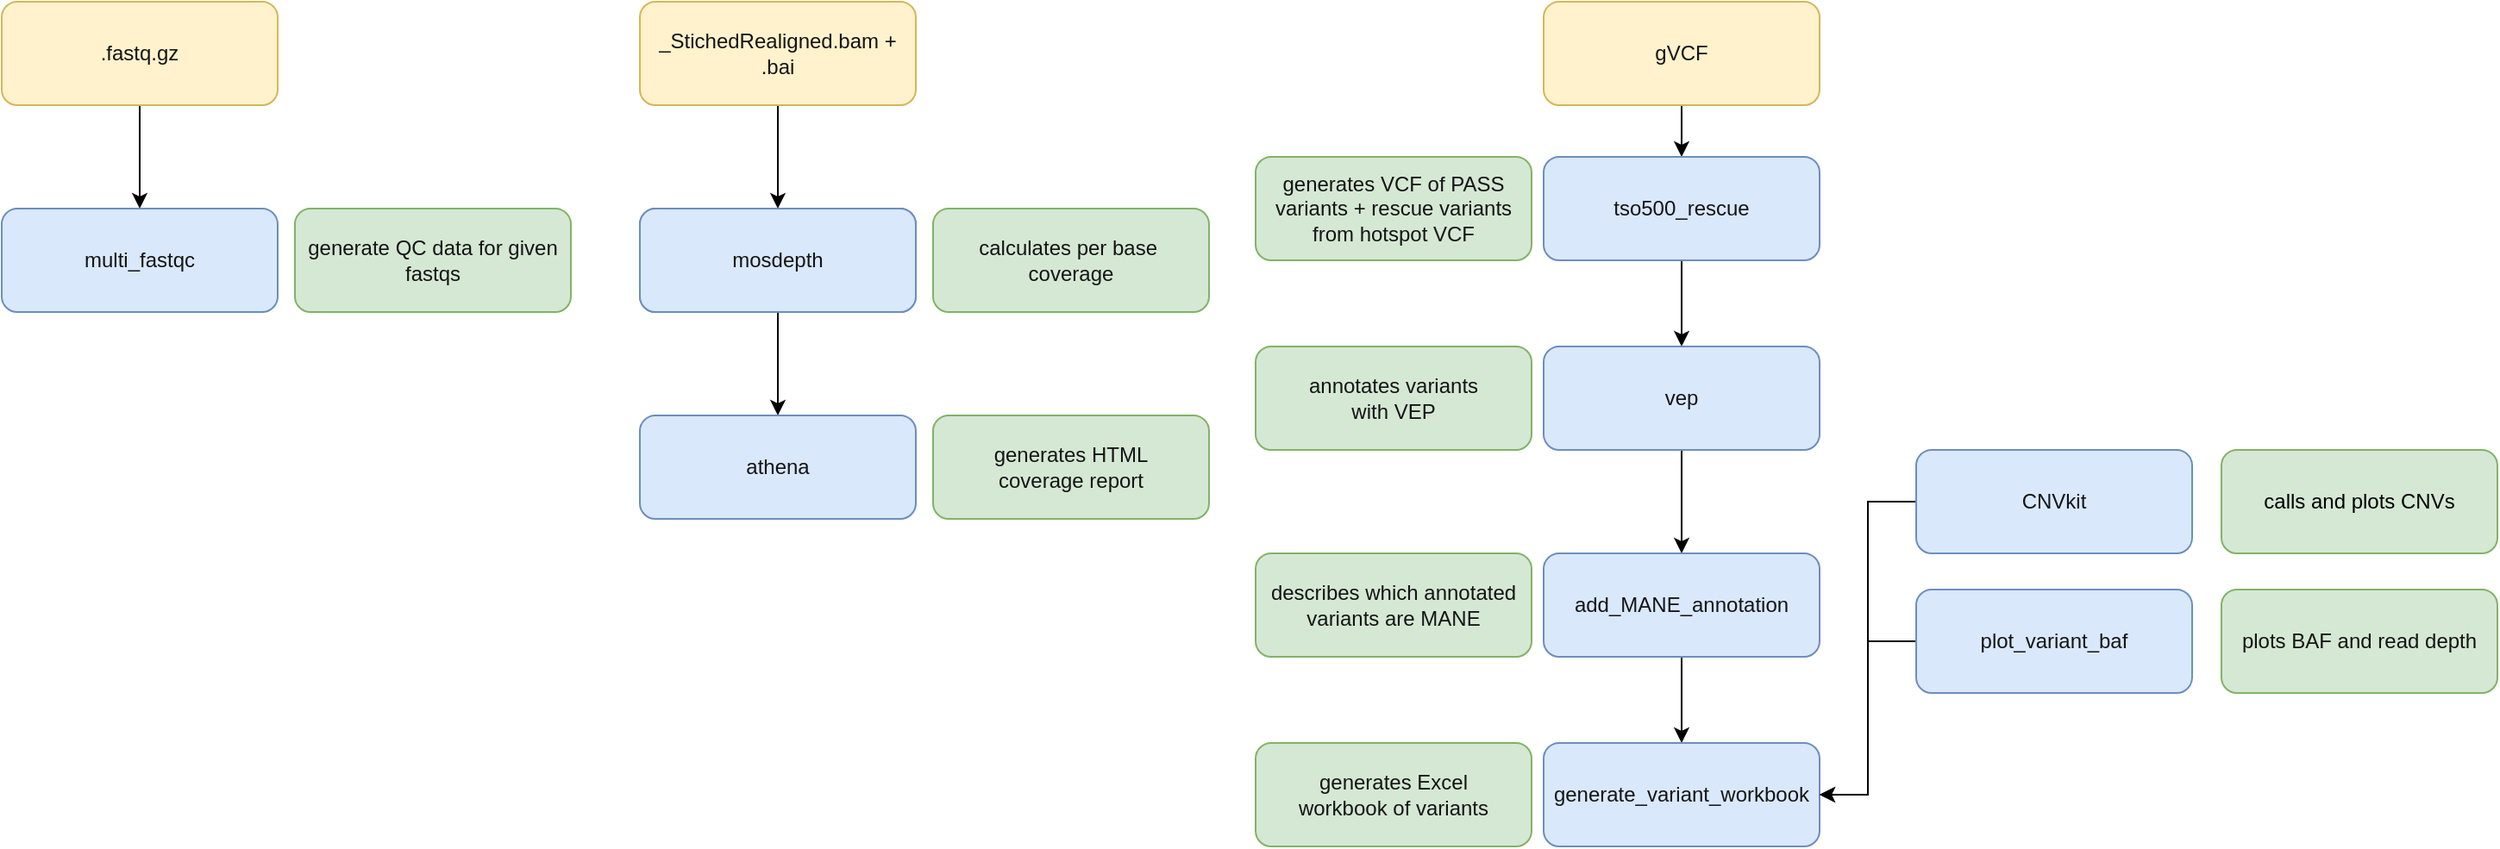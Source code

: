 <mxfile version="21.6.8" type="device">
  <diagram id="PSDq3CyHMtxt2TW0u1TF" name="Page-1">
    <mxGraphModel dx="1687" dy="854" grid="1" gridSize="10" guides="1" tooltips="1" connect="1" arrows="1" fold="1" page="1" pageScale="1" pageWidth="1700" pageHeight="1100" math="0" shadow="0">
      <root>
        <mxCell id="0" />
        <mxCell id="1" parent="0" />
        <mxCell id="5" value="" style="edgeStyle=none;html=1;fontColor=#141414;" parent="1" source="2" target="4" edge="1">
          <mxGeometry relative="1" as="geometry" />
        </mxCell>
        <mxCell id="2" value="_StichedRealigned.bam + .bai" style="rounded=1;whiteSpace=wrap;html=1;fillColor=#fff2cc;strokeColor=#d6b656;fontColor=#141414;" parent="1" vertex="1">
          <mxGeometry x="370" y="80" width="160" height="60" as="geometry" />
        </mxCell>
        <mxCell id="Kgg95P8LZzUQBvcJKJBw-30" value="" style="edgeStyle=orthogonalEdgeStyle;rounded=0;orthogonalLoop=1;jettySize=auto;html=1;" edge="1" parent="1" source="3" target="6">
          <mxGeometry relative="1" as="geometry" />
        </mxCell>
        <mxCell id="3" value="gVCF" style="rounded=1;whiteSpace=wrap;html=1;fillColor=#fff2cc;strokeColor=#d6b656;fontColor=#141414;" parent="1" vertex="1">
          <mxGeometry x="894" y="80" width="160" height="60" as="geometry" />
        </mxCell>
        <mxCell id="13" value="" style="edgeStyle=none;html=1;fontColor=#141414;" parent="1" source="4" target="7" edge="1">
          <mxGeometry relative="1" as="geometry" />
        </mxCell>
        <mxCell id="4" value="&lt;font color=&quot;#141414&quot;&gt;mosdepth&lt;/font&gt;" style="rounded=1;whiteSpace=wrap;html=1;fillColor=#dae8fc;strokeColor=#6c8ebf;" parent="1" vertex="1">
          <mxGeometry x="370" y="200" width="160" height="60" as="geometry" />
        </mxCell>
        <mxCell id="11" value="" style="edgeStyle=none;html=1;fontColor=#141414;" parent="1" source="6" target="8" edge="1">
          <mxGeometry relative="1" as="geometry" />
        </mxCell>
        <mxCell id="6" value="&lt;font color=&quot;#141414&quot;&gt;tso500_rescue&lt;/font&gt;" style="rounded=1;whiteSpace=wrap;html=1;fillColor=#dae8fc;strokeColor=#6c8ebf;" parent="1" vertex="1">
          <mxGeometry x="894" y="170" width="160" height="60" as="geometry" />
        </mxCell>
        <mxCell id="7" value="&lt;font color=&quot;#141414&quot;&gt;athena&lt;/font&gt;" style="rounded=1;whiteSpace=wrap;html=1;fillColor=#dae8fc;strokeColor=#6c8ebf;" parent="1" vertex="1">
          <mxGeometry x="370" y="320" width="160" height="60" as="geometry" />
        </mxCell>
        <mxCell id="12" value="" style="edgeStyle=none;html=1;fontColor=#141414;" parent="1" target="9" edge="1">
          <mxGeometry relative="1" as="geometry">
            <mxPoint x="974" y="460" as="sourcePoint" />
            <Array as="points" />
          </mxGeometry>
        </mxCell>
        <mxCell id="ZNWFcovSbcKA2WR7ny97-29" style="edgeStyle=orthogonalEdgeStyle;rounded=0;orthogonalLoop=1;jettySize=auto;html=1;exitX=0.5;exitY=1;exitDx=0;exitDy=0;" parent="1" source="8" target="ZNWFcovSbcKA2WR7ny97-28" edge="1">
          <mxGeometry relative="1" as="geometry" />
        </mxCell>
        <mxCell id="8" value="&lt;font color=&quot;#141414&quot;&gt;vep&lt;/font&gt;" style="rounded=1;whiteSpace=wrap;html=1;fillColor=#dae8fc;strokeColor=#6c8ebf;" parent="1" vertex="1">
          <mxGeometry x="894" y="280" width="160" height="60" as="geometry" />
        </mxCell>
        <mxCell id="9" value="&lt;font color=&quot;#141414&quot;&gt;generate_variant_workbook&lt;/font&gt;" style="rounded=1;whiteSpace=wrap;html=1;fillColor=#dae8fc;strokeColor=#6c8ebf;" parent="1" vertex="1">
          <mxGeometry x="894" y="510" width="160" height="60" as="geometry" />
        </mxCell>
        <mxCell id="14" value="&lt;font color=&quot;#141414&quot;&gt;generates VCF of PASS variants + rescue variants from hotspot VCF&lt;/font&gt;" style="rounded=1;whiteSpace=wrap;html=1;fillColor=#d5e8d4;strokeColor=#82b366;" parent="1" vertex="1">
          <mxGeometry x="727" y="170" width="160" height="60" as="geometry" />
        </mxCell>
        <mxCell id="15" value="&lt;font color=&quot;#141414&quot;&gt;annotates variants&lt;br&gt;with VEP&lt;/font&gt;" style="rounded=1;whiteSpace=wrap;html=1;fillColor=#d5e8d4;strokeColor=#82b366;" parent="1" vertex="1">
          <mxGeometry x="727" y="280" width="160" height="60" as="geometry" />
        </mxCell>
        <mxCell id="16" value="&lt;font color=&quot;#141414&quot;&gt;generates Excel &lt;br&gt;workbook of variants&lt;/font&gt;" style="rounded=1;whiteSpace=wrap;html=1;fillColor=#d5e8d4;strokeColor=#82b366;" parent="1" vertex="1">
          <mxGeometry x="727" y="510" width="160" height="60" as="geometry" />
        </mxCell>
        <mxCell id="17" value="&lt;font color=&quot;#141414&quot;&gt;calculates per base&amp;nbsp;&lt;br&gt;coverage&lt;br&gt;&lt;/font&gt;" style="rounded=1;whiteSpace=wrap;html=1;fillColor=#d5e8d4;strokeColor=#82b366;" parent="1" vertex="1">
          <mxGeometry x="540" y="200" width="160" height="60" as="geometry" />
        </mxCell>
        <mxCell id="19" value="&lt;font color=&quot;#141414&quot;&gt;generates HTML&lt;br&gt;coverage report&lt;br&gt;&lt;/font&gt;" style="rounded=1;whiteSpace=wrap;html=1;fillColor=#d5e8d4;strokeColor=#82b366;" parent="1" vertex="1">
          <mxGeometry x="540" y="320" width="160" height="60" as="geometry" />
        </mxCell>
        <mxCell id="20" value="" style="edgeStyle=none;html=1;fontColor=#141414;" parent="1" source="21" target="22" edge="1">
          <mxGeometry relative="1" as="geometry" />
        </mxCell>
        <mxCell id="21" value=".fastq.gz" style="rounded=1;whiteSpace=wrap;html=1;fillColor=#fff2cc;strokeColor=#d6b656;fontColor=#141414;" parent="1" vertex="1">
          <mxGeometry y="80" width="160" height="60" as="geometry" />
        </mxCell>
        <mxCell id="22" value="&lt;font color=&quot;#141414&quot;&gt;multi_fastqc&lt;/font&gt;" style="rounded=1;whiteSpace=wrap;html=1;fillColor=#dae8fc;strokeColor=#6c8ebf;" parent="1" vertex="1">
          <mxGeometry y="200" width="160" height="60" as="geometry" />
        </mxCell>
        <mxCell id="23" value="&lt;font color=&quot;#141414&quot;&gt;generate QC data for given fastqs&lt;/font&gt;" style="rounded=1;whiteSpace=wrap;html=1;fillColor=#d5e8d4;strokeColor=#82b366;" parent="1" vertex="1">
          <mxGeometry x="170" y="200" width="160" height="60" as="geometry" />
        </mxCell>
        <mxCell id="ZNWFcovSbcKA2WR7ny97-24" value="&lt;font color=&quot;#141414&quot;&gt;mosdepth&lt;/font&gt;" style="rounded=1;whiteSpace=wrap;html=1;fillColor=#dae8fc;strokeColor=#6c8ebf;" parent="1" vertex="1">
          <mxGeometry x="370" y="200" width="160" height="60" as="geometry" />
        </mxCell>
        <mxCell id="Kgg95P8LZzUQBvcJKJBw-34" style="edgeStyle=orthogonalEdgeStyle;rounded=0;orthogonalLoop=1;jettySize=auto;html=1;entryX=1;entryY=0.5;entryDx=0;entryDy=0;" edge="1" parent="1" source="ZNWFcovSbcKA2WR7ny97-25" target="9">
          <mxGeometry relative="1" as="geometry" />
        </mxCell>
        <mxCell id="ZNWFcovSbcKA2WR7ny97-25" value="&lt;font color=&quot;#141414&quot;&gt;plot_variant_baf&lt;/font&gt;" style="rounded=1;whiteSpace=wrap;html=1;fillColor=#dae8fc;strokeColor=#6c8ebf;" parent="1" vertex="1">
          <mxGeometry x="1110" y="421" width="160" height="60" as="geometry" />
        </mxCell>
        <mxCell id="ZNWFcovSbcKA2WR7ny97-28" value="&lt;font color=&quot;#141414&quot;&gt;add_MANE_annotation&lt;/font&gt;" style="rounded=1;whiteSpace=wrap;html=1;fillColor=#dae8fc;strokeColor=#6c8ebf;" parent="1" vertex="1">
          <mxGeometry x="894" y="400" width="160" height="60" as="geometry" />
        </mxCell>
        <mxCell id="ZNWFcovSbcKA2WR7ny97-30" value="&lt;font color=&quot;#141414&quot;&gt;describes which annotated&lt;/font&gt;&lt;div&gt;&lt;font color=&quot;#141414&quot;&gt;variants are MANE&lt;/font&gt;&lt;/div&gt;" style="rounded=1;whiteSpace=wrap;html=1;fillColor=#d5e8d4;strokeColor=#82b366;" parent="1" vertex="1">
          <mxGeometry x="727" y="400" width="160" height="60" as="geometry" />
        </mxCell>
        <mxCell id="ZNWFcovSbcKA2WR7ny97-33" value="&lt;font color=&quot;#141414&quot;&gt;plots BAF and read depth&lt;/font&gt;" style="rounded=1;whiteSpace=wrap;html=1;fillColor=#d5e8d4;strokeColor=#82b366;" parent="1" vertex="1">
          <mxGeometry x="1287" y="421" width="160" height="60" as="geometry" />
        </mxCell>
        <mxCell id="Kgg95P8LZzUQBvcJKJBw-33" style="edgeStyle=orthogonalEdgeStyle;rounded=0;orthogonalLoop=1;jettySize=auto;html=1;entryX=1;entryY=0.5;entryDx=0;entryDy=0;" edge="1" parent="1" source="Kgg95P8LZzUQBvcJKJBw-24" target="9">
          <mxGeometry relative="1" as="geometry" />
        </mxCell>
        <mxCell id="Kgg95P8LZzUQBvcJKJBw-24" value="&lt;font color=&quot;#141414&quot;&gt;CNVkit&lt;/font&gt;" style="rounded=1;whiteSpace=wrap;html=1;fillColor=#dae8fc;strokeColor=#6c8ebf;" vertex="1" parent="1">
          <mxGeometry x="1110" y="340" width="160" height="60" as="geometry" />
        </mxCell>
        <mxCell id="Kgg95P8LZzUQBvcJKJBw-25" value="calls and plots CNVs" style="rounded=1;whiteSpace=wrap;html=1;fillColor=#d5e8d4;strokeColor=#82b366;" vertex="1" parent="1">
          <mxGeometry x="1287" y="340" width="160" height="60" as="geometry" />
        </mxCell>
      </root>
    </mxGraphModel>
  </diagram>
</mxfile>
